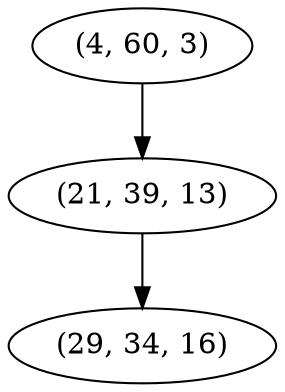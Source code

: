 digraph tree {
    "(4, 60, 3)";
    "(21, 39, 13)";
    "(29, 34, 16)";
    "(4, 60, 3)" -> "(21, 39, 13)";
    "(21, 39, 13)" -> "(29, 34, 16)";
}

